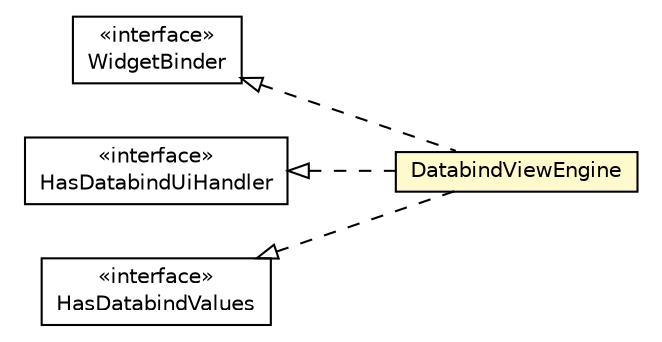 #!/usr/local/bin/dot
#
# Class diagram 
# Generated by UMLGraph version R5_6-24-gf6e263 (http://www.umlgraph.org/)
#

digraph G {
	edge [fontname="Helvetica",fontsize=10,labelfontname="Helvetica",labelfontsize=10];
	node [fontname="Helvetica",fontsize=10,shape=plaintext];
	nodesep=0.25;
	ranksep=0.5;
	rankdir=LR;
	// org.turbogwt.mvp.databind.client.DatabindViewEngine
	c419 [label=<<table title="org.turbogwt.mvp.databind.client.DatabindViewEngine" border="0" cellborder="1" cellspacing="0" cellpadding="2" port="p" bgcolor="lemonChiffon" href="./DatabindViewEngine.html">
		<tr><td><table border="0" cellspacing="0" cellpadding="1">
<tr><td align="center" balign="center"> DatabindViewEngine </td></tr>
		</table></td></tr>
		</table>>, URL="./DatabindViewEngine.html", fontname="Helvetica", fontcolor="black", fontsize=10.0];
	// org.turbogwt.mvp.databind.client.WidgetBinder
	c422 [label=<<table title="org.turbogwt.mvp.databind.client.WidgetBinder" border="0" cellborder="1" cellspacing="0" cellpadding="2" port="p" href="./WidgetBinder.html">
		<tr><td><table border="0" cellspacing="0" cellpadding="1">
<tr><td align="center" balign="center"> &#171;interface&#187; </td></tr>
<tr><td align="center" balign="center"> WidgetBinder </td></tr>
		</table></td></tr>
		</table>>, URL="./WidgetBinder.html", fontname="Helvetica", fontcolor="black", fontsize=10.0];
	// org.turbogwt.mvp.databind.client.HasDatabindUiHandler
	c423 [label=<<table title="org.turbogwt.mvp.databind.client.HasDatabindUiHandler" border="0" cellborder="1" cellspacing="0" cellpadding="2" port="p" href="./HasDatabindUiHandler.html">
		<tr><td><table border="0" cellspacing="0" cellpadding="1">
<tr><td align="center" balign="center"> &#171;interface&#187; </td></tr>
<tr><td align="center" balign="center"> HasDatabindUiHandler </td></tr>
		</table></td></tr>
		</table>>, URL="./HasDatabindUiHandler.html", fontname="Helvetica", fontcolor="black", fontsize=10.0];
	// org.turbogwt.mvp.databind.client.HasDatabindValues
	c430 [label=<<table title="org.turbogwt.mvp.databind.client.HasDatabindValues" border="0" cellborder="1" cellspacing="0" cellpadding="2" port="p" href="./HasDatabindValues.html">
		<tr><td><table border="0" cellspacing="0" cellpadding="1">
<tr><td align="center" balign="center"> &#171;interface&#187; </td></tr>
<tr><td align="center" balign="center"> HasDatabindValues </td></tr>
		</table></td></tr>
		</table>>, URL="./HasDatabindValues.html", fontname="Helvetica", fontcolor="black", fontsize=10.0];
	//org.turbogwt.mvp.databind.client.DatabindViewEngine implements org.turbogwt.mvp.databind.client.WidgetBinder
	c422:p -> c419:p [dir=back,arrowtail=empty,style=dashed];
	//org.turbogwt.mvp.databind.client.DatabindViewEngine implements org.turbogwt.mvp.databind.client.HasDatabindValues
	c430:p -> c419:p [dir=back,arrowtail=empty,style=dashed];
	//org.turbogwt.mvp.databind.client.DatabindViewEngine implements org.turbogwt.mvp.databind.client.HasDatabindUiHandler
	c423:p -> c419:p [dir=back,arrowtail=empty,style=dashed];
}

